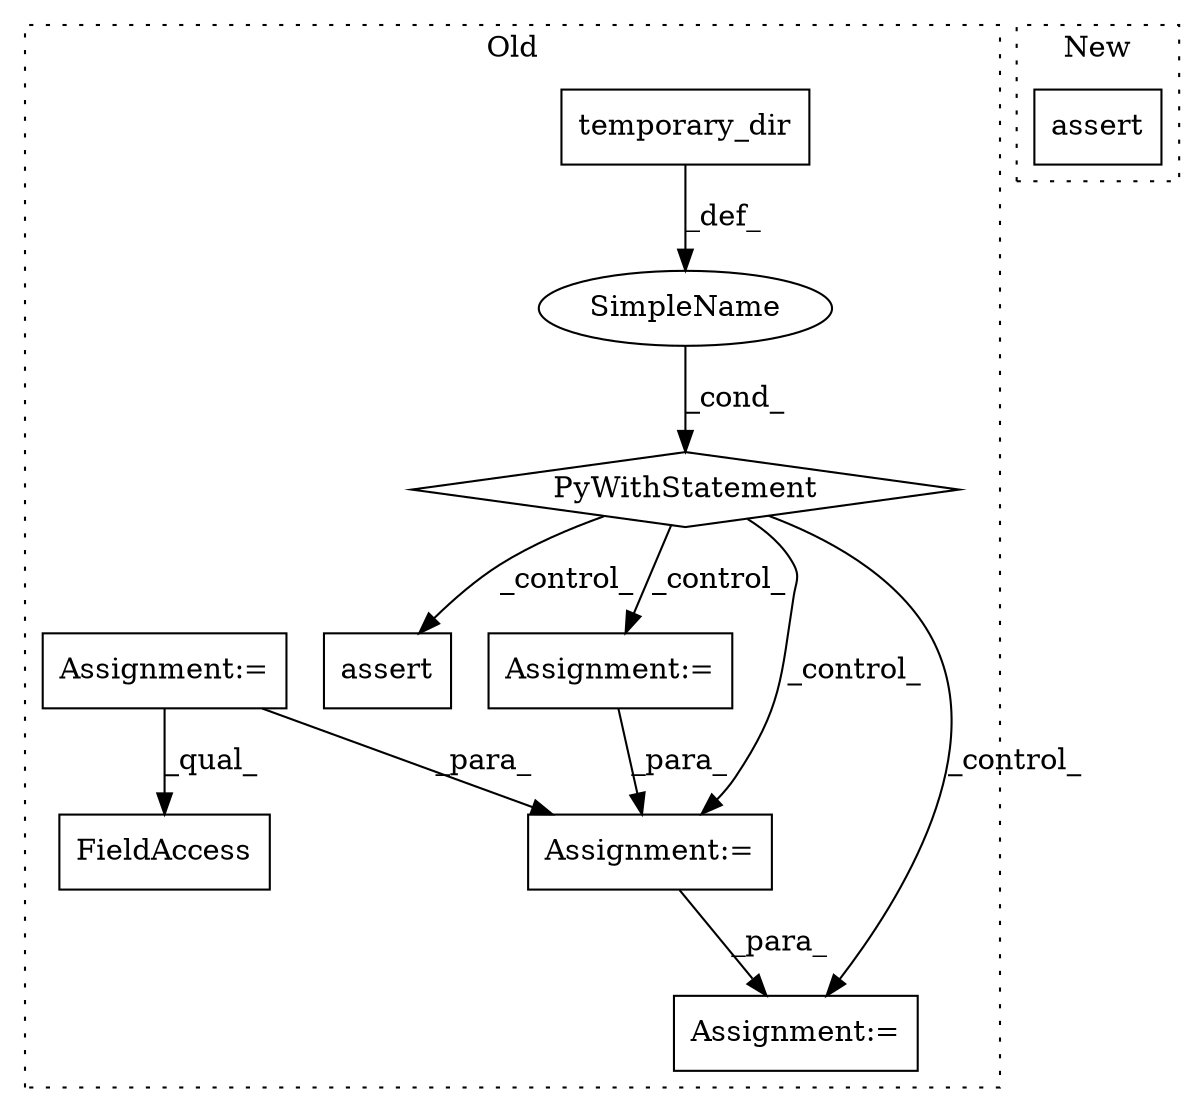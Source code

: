 digraph G {
subgraph cluster0 {
1 [label="temporary_dir" a="32" s="1060" l="15" shape="box"];
3 [label="assert" a="32" s="1379,1409" l="13,1" shape="box"];
4 [label="SimpleName" a="42" s="" l="" shape="ellipse"];
5 [label="PyWithStatement" a="104" s="1050,1075" l="10,2" shape="diamond"];
6 [label="Assignment:=" a="7" s="1089" l="6" shape="box"];
7 [label="Assignment:=" a="7" s="1169" l="1" shape="box"];
8 [label="Assignment:=" a="7" s="1299" l="2" shape="box"];
9 [label="Assignment:=" a="7" s="658" l="10" shape="box"];
10 [label="FieldAccess" a="22" s="1241" l="15" shape="box"];
label = "Old";
style="dotted";
}
subgraph cluster1 {
2 [label="assert" a="32" s="1637,1671" l="9,1" shape="box"];
label = "New";
style="dotted";
}
1 -> 4 [label="_def_"];
4 -> 5 [label="_cond_"];
5 -> 7 [label="_control_"];
5 -> 3 [label="_control_"];
5 -> 8 [label="_control_"];
5 -> 6 [label="_control_"];
6 -> 7 [label="_para_"];
7 -> 8 [label="_para_"];
9 -> 10 [label="_qual_"];
9 -> 7 [label="_para_"];
}